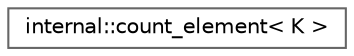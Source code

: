 digraph "类继承关系图"
{
 // LATEX_PDF_SIZE
  bgcolor="transparent";
  edge [fontname=Helvetica,fontsize=10,labelfontname=Helvetica,labelfontsize=10];
  node [fontname=Helvetica,fontsize=10,shape=box,height=0.2,width=0.4];
  rankdir="LR";
  Node0 [id="Node000000",label="internal::count_element\< K \>",height=0.2,width=0.4,color="grey40", fillcolor="white", style="filled",URL="$structinternal_1_1count__element.html",tooltip=" "];
}
